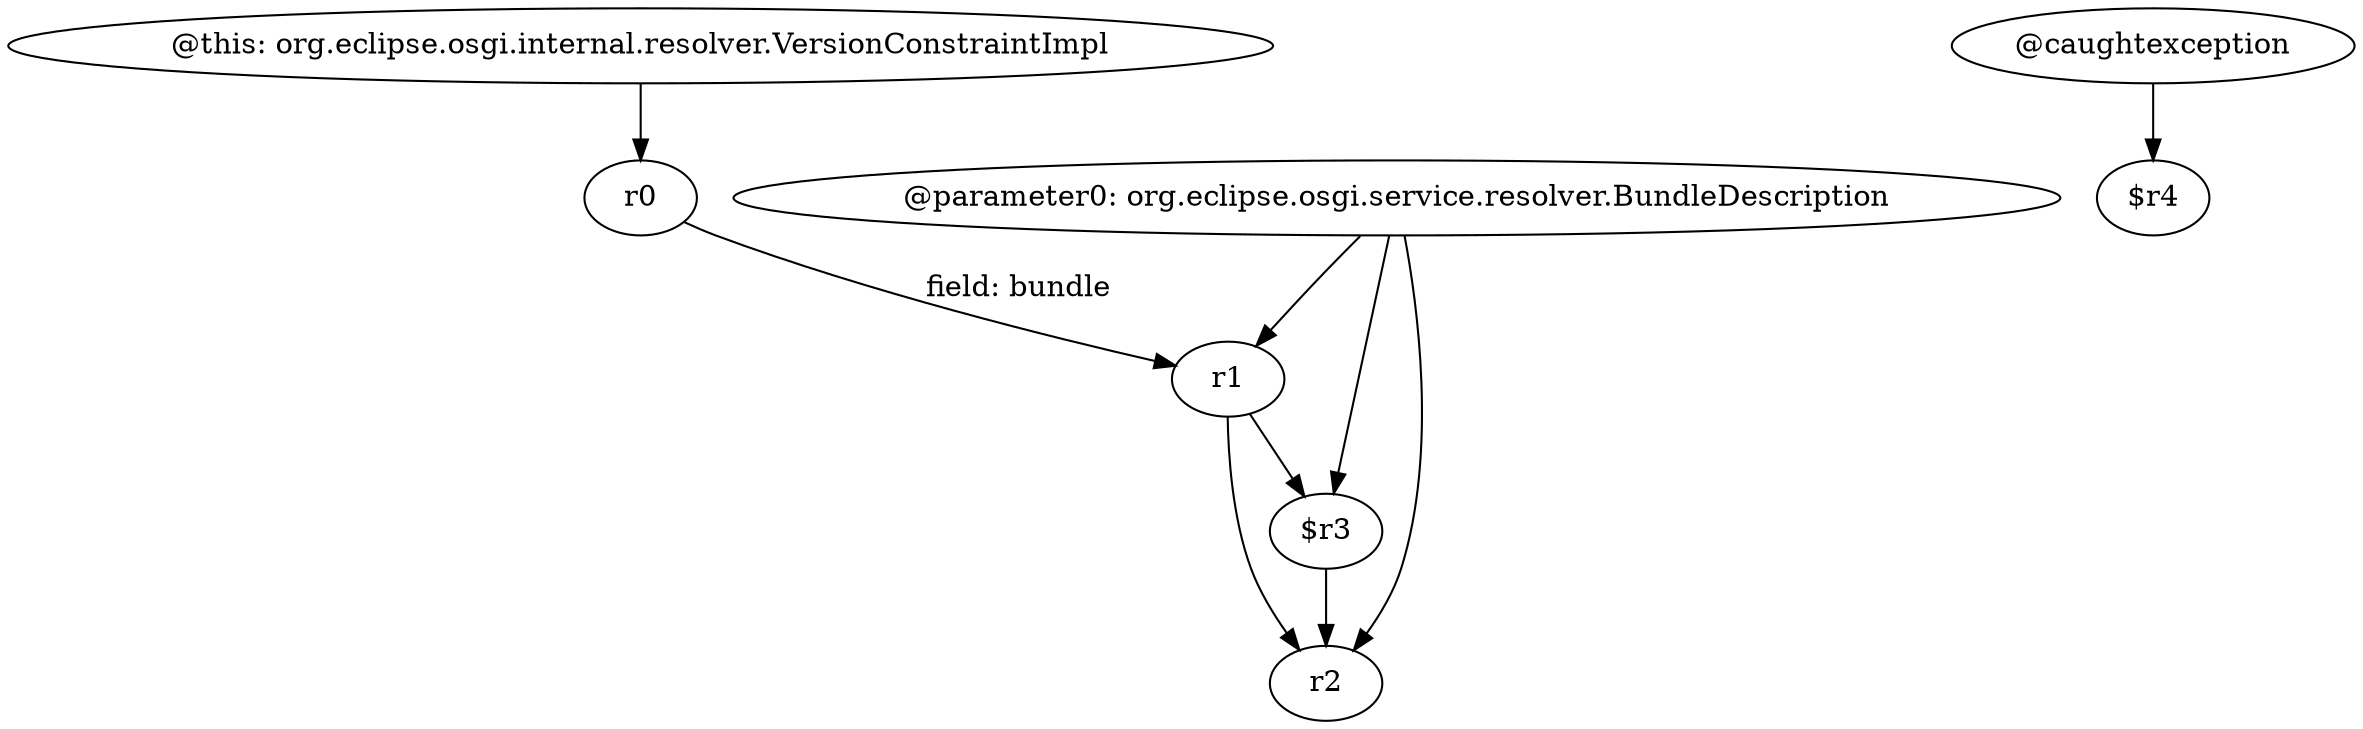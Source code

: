 digraph g {
0[label="@parameter0: org.eclipse.osgi.service.resolver.BundleDescription"]
1[label="r1"]
0->1[label=""]
2[label="$r3"]
0->2[label=""]
3[label="r2"]
0->3[label=""]
4[label="@this: org.eclipse.osgi.internal.resolver.VersionConstraintImpl"]
5[label="r0"]
4->5[label=""]
5->1[label="field: bundle"]
1->2[label=""]
2->3[label=""]
1->3[label=""]
6[label="@caughtexception"]
7[label="$r4"]
6->7[label=""]
}